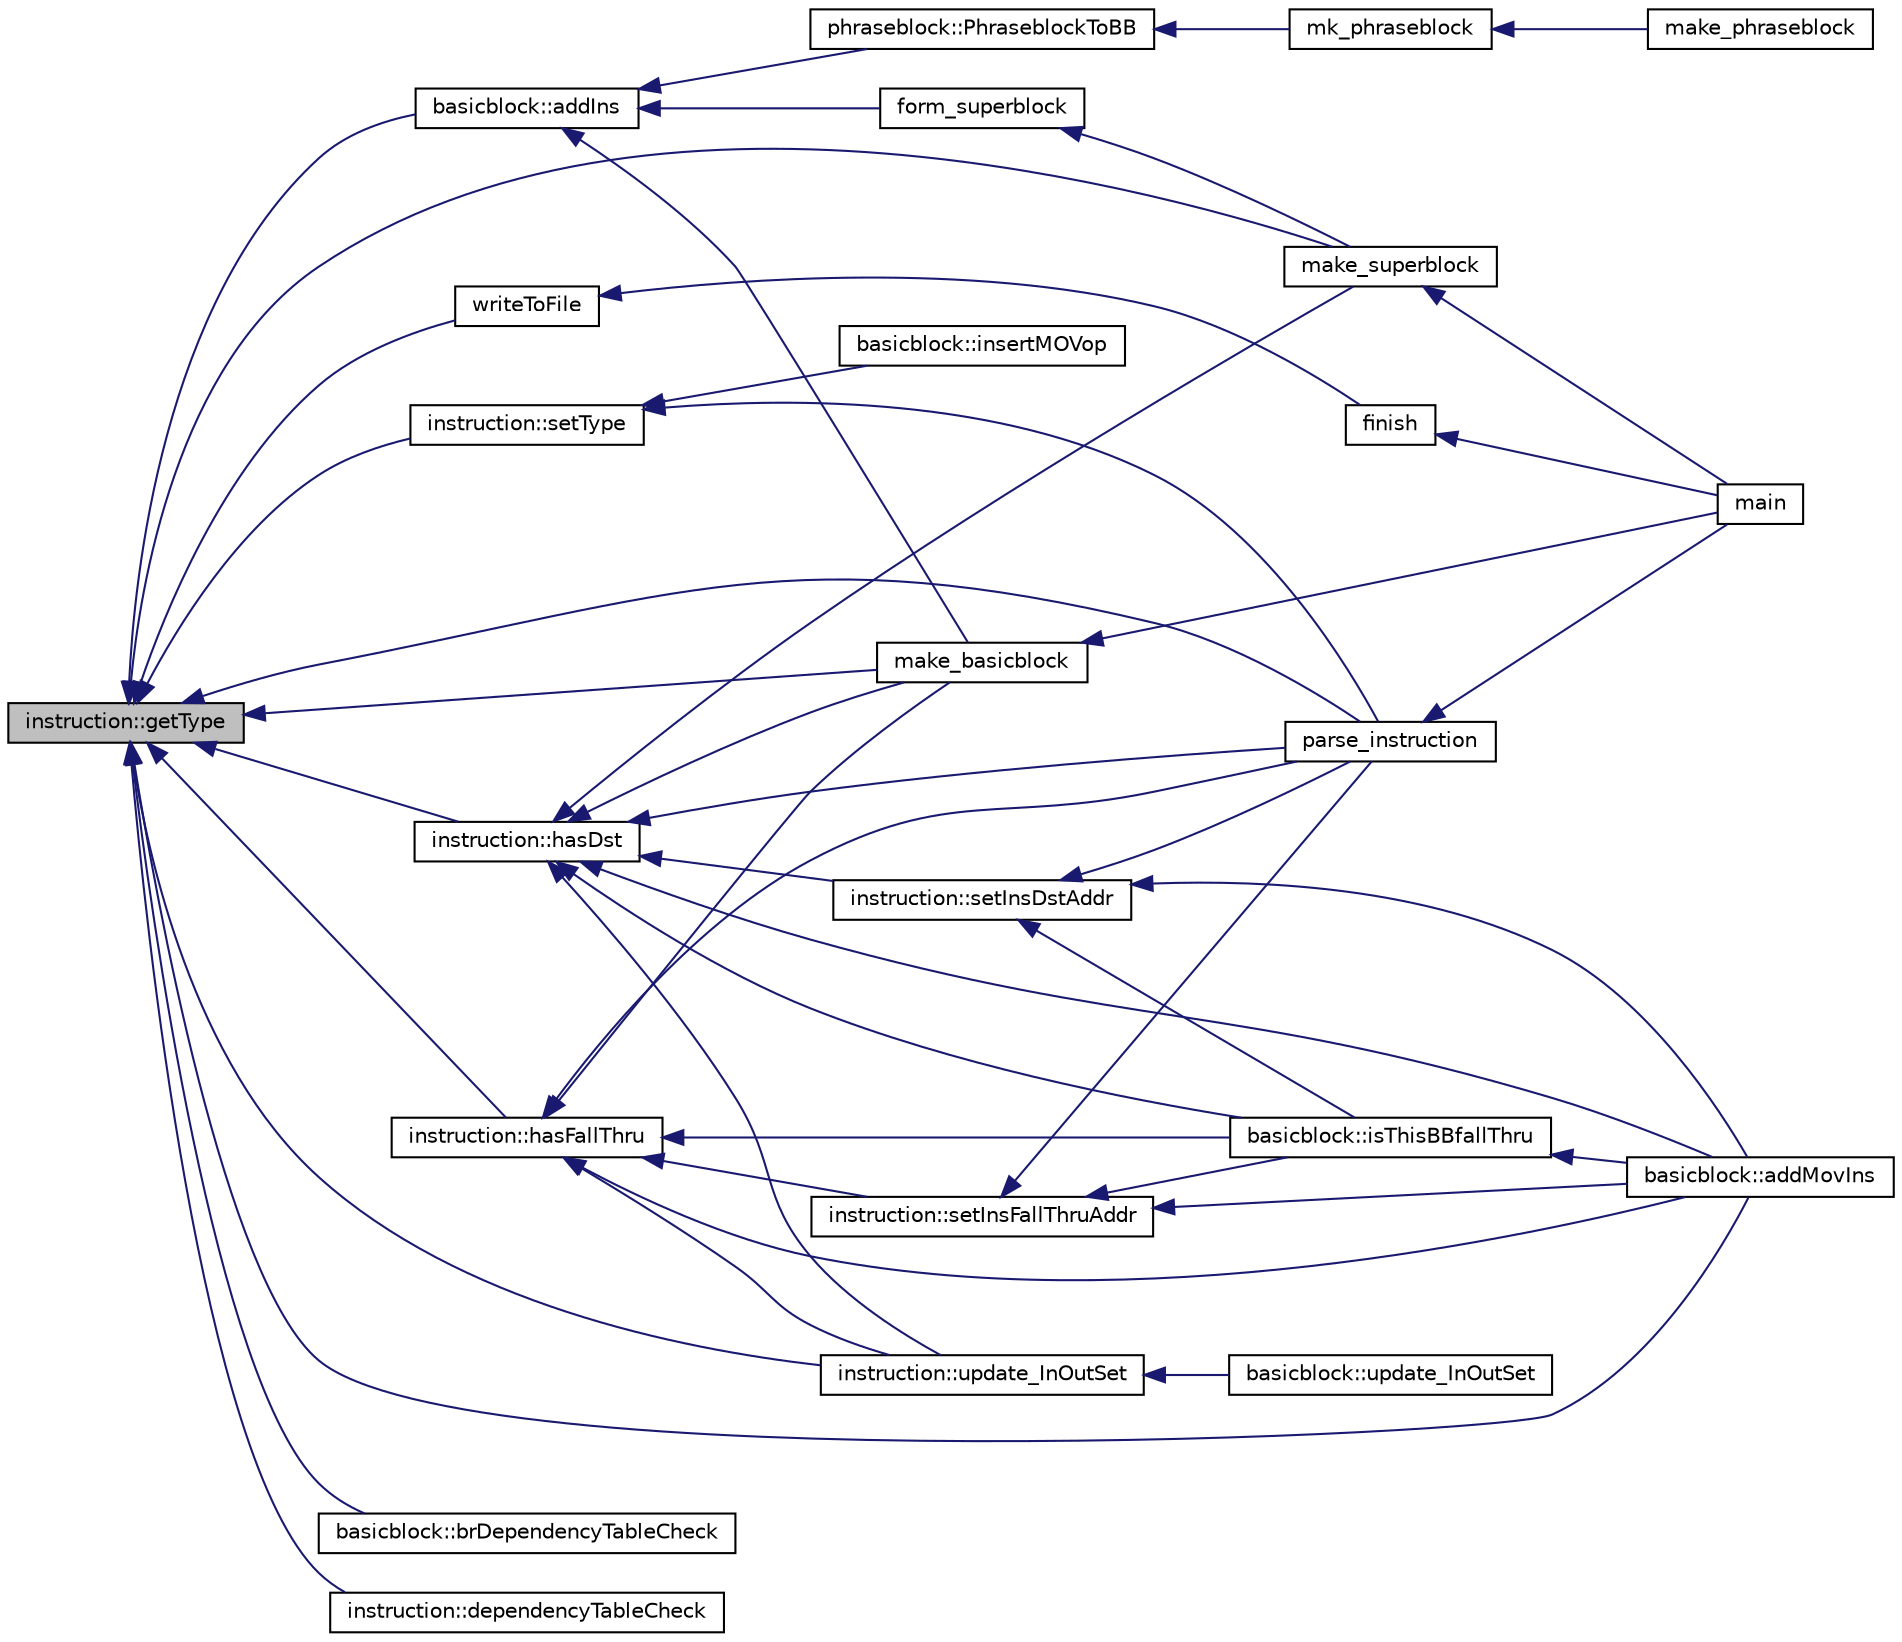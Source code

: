 digraph G
{
  edge [fontname="Helvetica",fontsize="10",labelfontname="Helvetica",labelfontsize="10"];
  node [fontname="Helvetica",fontsize="10",shape=record];
  rankdir=LR;
  Node1 [label="instruction::getType",height=0.2,width=0.4,color="black", fillcolor="grey75", style="filled" fontcolor="black"];
  Node1 -> Node2 [dir=back,color="midnightblue",fontsize="10",style="solid",fontname="Helvetica"];
  Node2 [label="basicblock::addIns",height=0.2,width=0.4,color="black", fillcolor="white", style="filled",URL="$classbasicblock.html#a21556bff8a285d4098ce0762a1d9b69f"];
  Node2 -> Node3 [dir=back,color="midnightblue",fontsize="10",style="solid",fontname="Helvetica"];
  Node3 [label="form_superblock",height=0.2,width=0.4,color="black", fillcolor="white", style="filled",URL="$make__superblock_8cpp.html#a8d78bf589e4e691bc679ffa718951e84"];
  Node3 -> Node4 [dir=back,color="midnightblue",fontsize="10",style="solid",fontname="Helvetica"];
  Node4 [label="make_superblock",height=0.2,width=0.4,color="black", fillcolor="white", style="filled",URL="$make__superblock_8cpp.html#a499b98fa166ddd7c784aca2c8a2c68b1"];
  Node4 -> Node5 [dir=back,color="midnightblue",fontsize="10",style="solid",fontname="Helvetica"];
  Node5 [label="main",height=0.2,width=0.4,color="black", fillcolor="white", style="filled",URL="$main_8cpp.html#a0ddf1224851353fc92bfbff6f499fa97"];
  Node2 -> Node6 [dir=back,color="midnightblue",fontsize="10",style="solid",fontname="Helvetica"];
  Node6 [label="make_basicblock",height=0.2,width=0.4,color="black", fillcolor="white", style="filled",URL="$make__basicblock_8cpp.html#adfa5d9160d675203db3e663d1f2f3849"];
  Node6 -> Node5 [dir=back,color="midnightblue",fontsize="10",style="solid",fontname="Helvetica"];
  Node2 -> Node7 [dir=back,color="midnightblue",fontsize="10",style="solid",fontname="Helvetica"];
  Node7 [label="phraseblock::PhraseblockToBB",height=0.2,width=0.4,color="black", fillcolor="white", style="filled",URL="$classphraseblock.html#a23c7b3a1f2accfea9aeb1df6e983f7d5"];
  Node7 -> Node8 [dir=back,color="midnightblue",fontsize="10",style="solid",fontname="Helvetica"];
  Node8 [label="mk_phraseblock",height=0.2,width=0.4,color="black", fillcolor="white", style="filled",URL="$make__phraseblock_8cpp.html#ac72dbca1136ae6ee5ad7d722fa23f3f9"];
  Node8 -> Node9 [dir=back,color="midnightblue",fontsize="10",style="solid",fontname="Helvetica"];
  Node9 [label="make_phraseblock",height=0.2,width=0.4,color="black", fillcolor="white", style="filled",URL="$make__phraseblock_8cpp.html#af5aea5750e9482dfe18f886b91b680b4"];
  Node1 -> Node10 [dir=back,color="midnightblue",fontsize="10",style="solid",fontname="Helvetica"];
  Node10 [label="basicblock::addMovIns",height=0.2,width=0.4,color="black", fillcolor="white", style="filled",URL="$classbasicblock.html#a8743005759ce892482aa942cf0aa114d"];
  Node1 -> Node11 [dir=back,color="midnightblue",fontsize="10",style="solid",fontname="Helvetica"];
  Node11 [label="basicblock::brDependencyTableCheck",height=0.2,width=0.4,color="black", fillcolor="white", style="filled",URL="$classbasicblock.html#ab7adcaad4e1c148578c9ee7c419ebabc"];
  Node1 -> Node12 [dir=back,color="midnightblue",fontsize="10",style="solid",fontname="Helvetica"];
  Node12 [label="instruction::dependencyTableCheck",height=0.2,width=0.4,color="black", fillcolor="white", style="filled",URL="$classinstruction.html#ab21a5713ecebfd1b6b6c8aeed06e4679"];
  Node1 -> Node13 [dir=back,color="midnightblue",fontsize="10",style="solid",fontname="Helvetica"];
  Node13 [label="instruction::hasDst",height=0.2,width=0.4,color="black", fillcolor="white", style="filled",URL="$classinstruction.html#ac0f0a724c1207fd9c2aad8897f3c9842"];
  Node13 -> Node10 [dir=back,color="midnightblue",fontsize="10",style="solid",fontname="Helvetica"];
  Node13 -> Node14 [dir=back,color="midnightblue",fontsize="10",style="solid",fontname="Helvetica"];
  Node14 [label="basicblock::isThisBBfallThru",height=0.2,width=0.4,color="black", fillcolor="white", style="filled",URL="$classbasicblock.html#ac0ddcb18b5f613710d5836025dd974cb"];
  Node14 -> Node10 [dir=back,color="midnightblue",fontsize="10",style="solid",fontname="Helvetica"];
  Node13 -> Node6 [dir=back,color="midnightblue",fontsize="10",style="solid",fontname="Helvetica"];
  Node13 -> Node4 [dir=back,color="midnightblue",fontsize="10",style="solid",fontname="Helvetica"];
  Node13 -> Node15 [dir=back,color="midnightblue",fontsize="10",style="solid",fontname="Helvetica"];
  Node15 [label="parse_instruction",height=0.2,width=0.4,color="black", fillcolor="white", style="filled",URL="$make__instruction_8cpp.html#abe7a2d116e3e54c66d70fff6e83b0bae"];
  Node15 -> Node5 [dir=back,color="midnightblue",fontsize="10",style="solid",fontname="Helvetica"];
  Node13 -> Node16 [dir=back,color="midnightblue",fontsize="10",style="solid",fontname="Helvetica"];
  Node16 [label="instruction::setInsDstAddr",height=0.2,width=0.4,color="black", fillcolor="white", style="filled",URL="$classinstruction.html#a3ee6f1e5c349643f6734df78619c86f9"];
  Node16 -> Node10 [dir=back,color="midnightblue",fontsize="10",style="solid",fontname="Helvetica"];
  Node16 -> Node14 [dir=back,color="midnightblue",fontsize="10",style="solid",fontname="Helvetica"];
  Node16 -> Node15 [dir=back,color="midnightblue",fontsize="10",style="solid",fontname="Helvetica"];
  Node13 -> Node17 [dir=back,color="midnightblue",fontsize="10",style="solid",fontname="Helvetica"];
  Node17 [label="instruction::update_InOutSet",height=0.2,width=0.4,color="black", fillcolor="white", style="filled",URL="$classinstruction.html#a173a23e5f292232055dec69475b3fd92"];
  Node17 -> Node18 [dir=back,color="midnightblue",fontsize="10",style="solid",fontname="Helvetica"];
  Node18 [label="basicblock::update_InOutSet",height=0.2,width=0.4,color="black", fillcolor="white", style="filled",URL="$classbasicblock.html#a0dbb44100534178477e2a33ee1c34134"];
  Node1 -> Node19 [dir=back,color="midnightblue",fontsize="10",style="solid",fontname="Helvetica"];
  Node19 [label="instruction::hasFallThru",height=0.2,width=0.4,color="black", fillcolor="white", style="filled",URL="$classinstruction.html#a2d7b01a0443263782d84906eb8c35ccc"];
  Node19 -> Node10 [dir=back,color="midnightblue",fontsize="10",style="solid",fontname="Helvetica"];
  Node19 -> Node14 [dir=back,color="midnightblue",fontsize="10",style="solid",fontname="Helvetica"];
  Node19 -> Node6 [dir=back,color="midnightblue",fontsize="10",style="solid",fontname="Helvetica"];
  Node19 -> Node15 [dir=back,color="midnightblue",fontsize="10",style="solid",fontname="Helvetica"];
  Node19 -> Node20 [dir=back,color="midnightblue",fontsize="10",style="solid",fontname="Helvetica"];
  Node20 [label="instruction::setInsFallThruAddr",height=0.2,width=0.4,color="black", fillcolor="white", style="filled",URL="$classinstruction.html#ab0119dd691b88e7cedb51d4f48c829a9"];
  Node20 -> Node10 [dir=back,color="midnightblue",fontsize="10",style="solid",fontname="Helvetica"];
  Node20 -> Node14 [dir=back,color="midnightblue",fontsize="10",style="solid",fontname="Helvetica"];
  Node20 -> Node15 [dir=back,color="midnightblue",fontsize="10",style="solid",fontname="Helvetica"];
  Node19 -> Node17 [dir=back,color="midnightblue",fontsize="10",style="solid",fontname="Helvetica"];
  Node1 -> Node6 [dir=back,color="midnightblue",fontsize="10",style="solid",fontname="Helvetica"];
  Node1 -> Node4 [dir=back,color="midnightblue",fontsize="10",style="solid",fontname="Helvetica"];
  Node1 -> Node15 [dir=back,color="midnightblue",fontsize="10",style="solid",fontname="Helvetica"];
  Node1 -> Node21 [dir=back,color="midnightblue",fontsize="10",style="solid",fontname="Helvetica"];
  Node21 [label="instruction::setType",height=0.2,width=0.4,color="black", fillcolor="white", style="filled",URL="$classinstruction.html#aa6ff7d5323483cf18c10687ed8c1dc73"];
  Node21 -> Node22 [dir=back,color="midnightblue",fontsize="10",style="solid",fontname="Helvetica"];
  Node22 [label="basicblock::insertMOVop",height=0.2,width=0.4,color="black", fillcolor="white", style="filled",URL="$classbasicblock.html#a688f53e1f072393e2a972974b57be536"];
  Node21 -> Node15 [dir=back,color="midnightblue",fontsize="10",style="solid",fontname="Helvetica"];
  Node1 -> Node17 [dir=back,color="midnightblue",fontsize="10",style="solid",fontname="Helvetica"];
  Node1 -> Node23 [dir=back,color="midnightblue",fontsize="10",style="solid",fontname="Helvetica"];
  Node23 [label="writeToFile",height=0.2,width=0.4,color="black", fillcolor="white", style="filled",URL="$logGen_8h.html#a111c3cfd4c45c7ead9955dc4b71a1c12"];
  Node23 -> Node24 [dir=back,color="midnightblue",fontsize="10",style="solid",fontname="Helvetica"];
  Node24 [label="finish",height=0.2,width=0.4,color="black", fillcolor="white", style="filled",URL="$main_8cpp.html#a95cf23fdc260a92c373256cf79d940f2"];
  Node24 -> Node5 [dir=back,color="midnightblue",fontsize="10",style="solid",fontname="Helvetica"];
}
